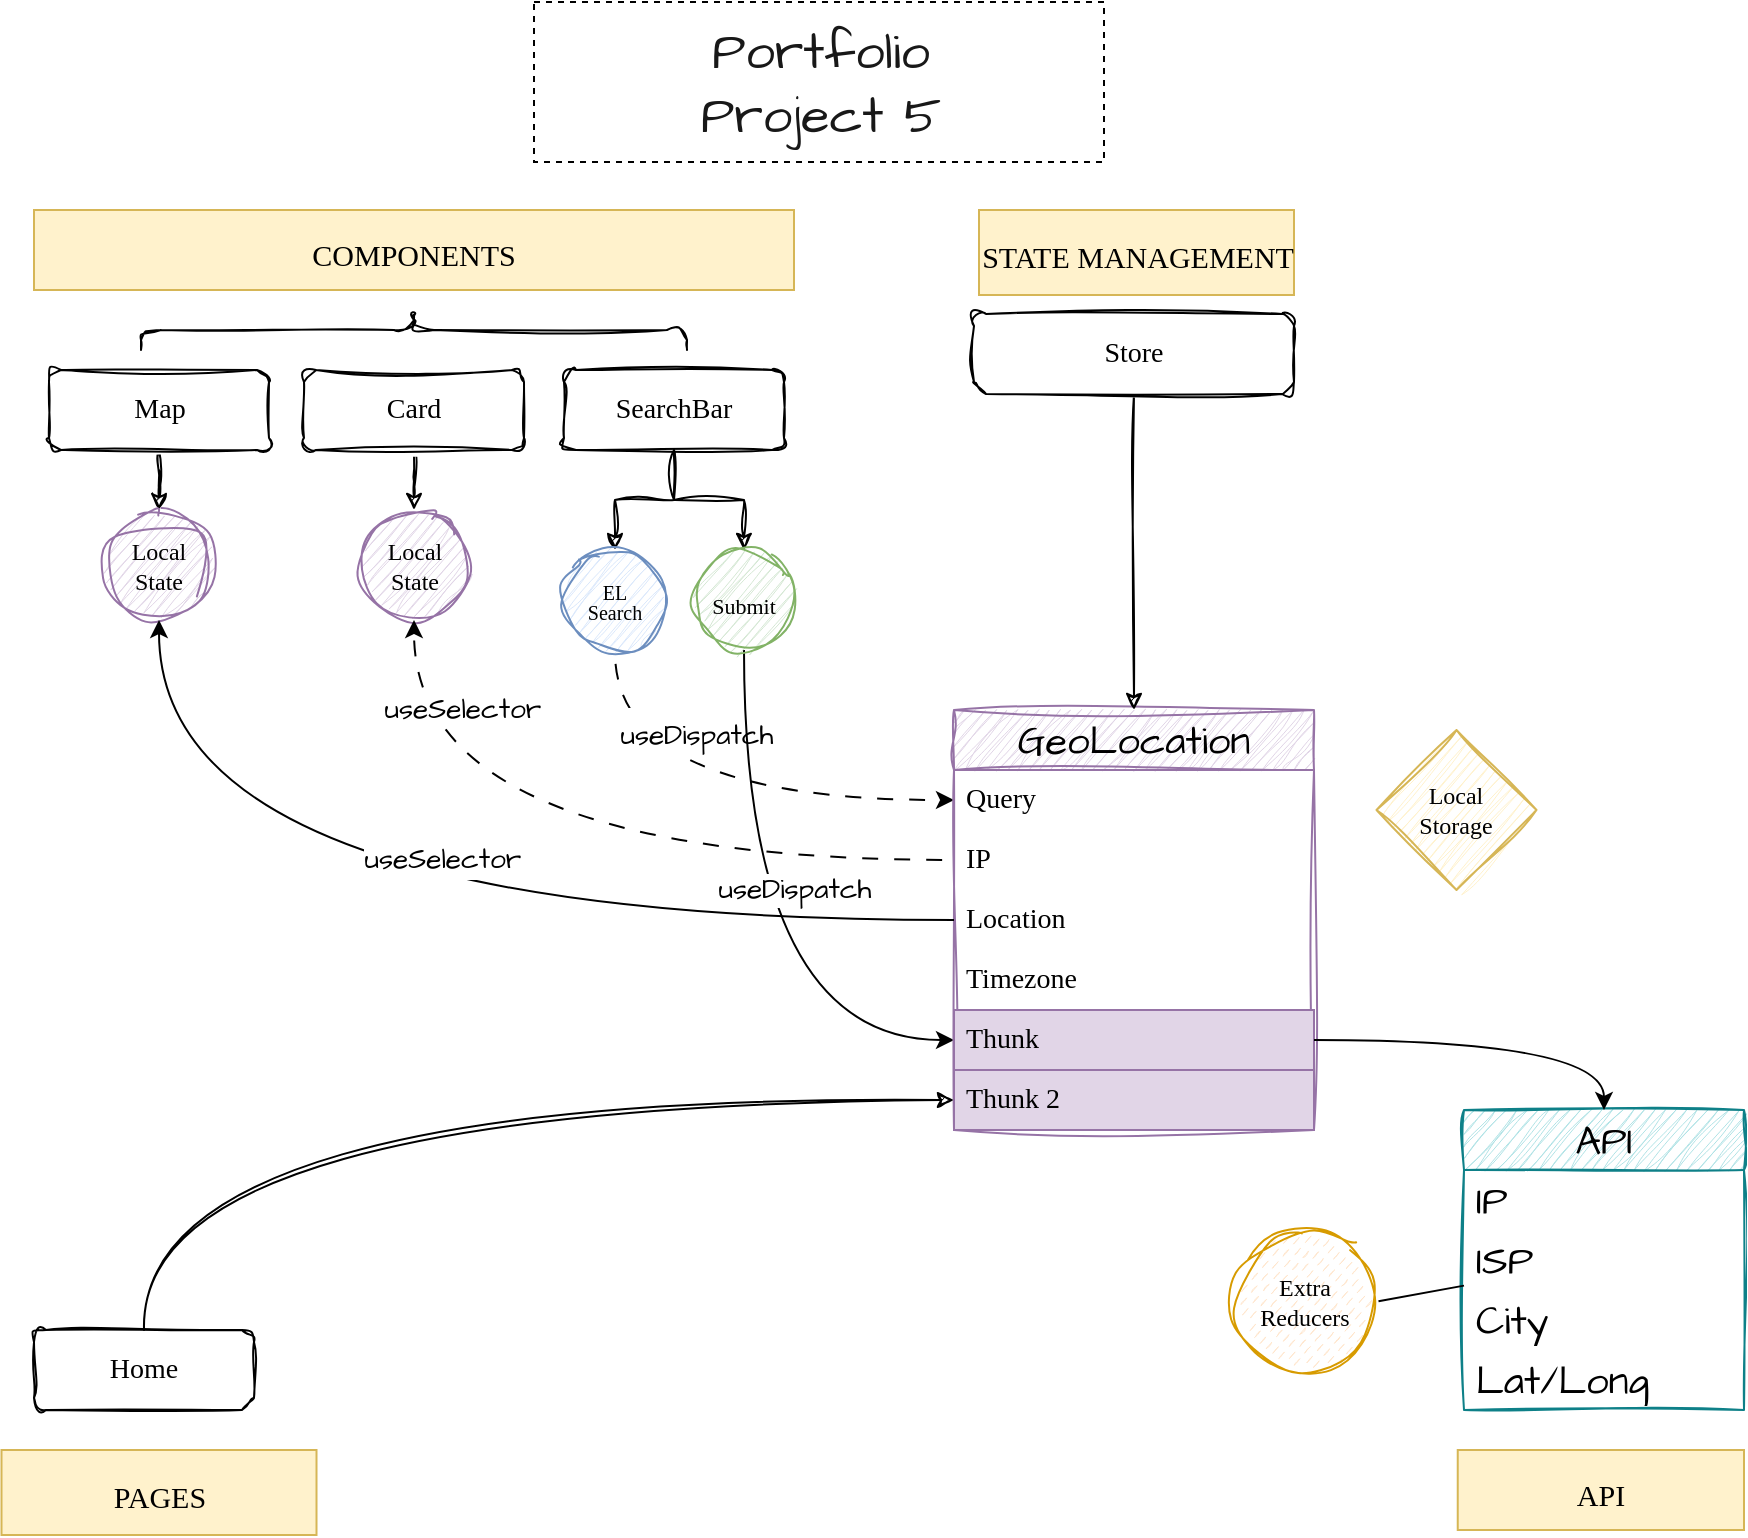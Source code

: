 <mxfile version="22.1.16" type="device" pages="2">
  <diagram id="yPxyJZ8AM_hMuL3Unpa9" name="design">
    <mxGraphModel dx="1678" dy="893" grid="1" gridSize="13" guides="1" tooltips="1" connect="1" arrows="1" fold="1" page="1" pageScale="1" pageWidth="1100" pageHeight="850" background="none" math="0" shadow="0">
      <root>
        <mxCell id="0" />
        <mxCell id="1" parent="0" />
        <mxCell id="0PAZ69WQfDIx3NiE71XX-78" style="edgeStyle=orthogonalEdgeStyle;rounded=0;sketch=1;hachureGap=4;jiggle=2;curveFitting=1;orthogonalLoop=1;jettySize=auto;html=1;entryX=0.5;entryY=0;entryDx=0;entryDy=0;fontFamily=Architects Daughter;fontSource=https%3A%2F%2Ffonts.googleapis.com%2Fcss%3Ffamily%3DArchitects%2BDaughter;fontSize=16;" edge="1" parent="1" source="0PAZ69WQfDIx3NiE71XX-35" target="0PAZ69WQfDIx3NiE71XX-52">
          <mxGeometry relative="1" as="geometry" />
        </mxCell>
        <mxCell id="0PAZ69WQfDIx3NiE71XX-79" style="edgeStyle=orthogonalEdgeStyle;rounded=0;sketch=1;hachureGap=4;jiggle=2;curveFitting=1;orthogonalLoop=1;jettySize=auto;html=1;fontFamily=Architects Daughter;fontSource=https%3A%2F%2Ffonts.googleapis.com%2Fcss%3Ffamily%3DArchitects%2BDaughter;fontSize=16;" edge="1" parent="1" source="0PAZ69WQfDIx3NiE71XX-35" target="0PAZ69WQfDIx3NiE71XX-53">
          <mxGeometry relative="1" as="geometry" />
        </mxCell>
        <mxCell id="0PAZ69WQfDIx3NiE71XX-35" value="&lt;font style=&quot;font-size: 14px;&quot;&gt;SearchBar&lt;/font&gt;" style="rounded=1;whiteSpace=wrap;html=1;sketch=1;hachureGap=4;jiggle=2;curveFitting=1;fontFamily=Lucida Console;fontSize=14;" vertex="1" parent="1">
          <mxGeometry x="470" y="210" width="110" height="40" as="geometry" />
        </mxCell>
        <mxCell id="0PAZ69WQfDIx3NiE71XX-51" value="&lt;font style=&quot;font-size: 15px;&quot;&gt;COMPONENTS&lt;/font&gt;" style="text;html=1;strokeColor=#d6b656;fillColor=#fff2cc;align=center;verticalAlign=middle;whiteSpace=wrap;overflow=hidden;fontSize=20;fontFamily=Lucida Console;" vertex="1" parent="1">
          <mxGeometry x="205" y="130" width="380" height="40" as="geometry" />
        </mxCell>
        <mxCell id="0PAZ69WQfDIx3NiE71XX-96" style="edgeStyle=orthogonalEdgeStyle;rounded=0;hachureGap=4;orthogonalLoop=1;jettySize=auto;html=1;entryX=0;entryY=0.5;entryDx=0;entryDy=0;fontFamily=Architects Daughter;fontSource=https%3A%2F%2Ffonts.googleapis.com%2Fcss%3Ffamily%3DArchitects%2BDaughter;fontSize=16;flowAnimation=1;dashed=1;dashPattern=8 8;curved=1;" edge="1" parent="1" source="0PAZ69WQfDIx3NiE71XX-52" target="0PAZ69WQfDIx3NiE71XX-88">
          <mxGeometry relative="1" as="geometry" />
        </mxCell>
        <mxCell id="7ju1Grx77kzpw6AMeoo_-1" value="&lt;font style=&quot;font-size: 14px;&quot;&gt;useDispatch&lt;/font&gt;" style="edgeLabel;html=1;align=center;verticalAlign=middle;resizable=0;points=[];fontSize=20;fontFamily=Architects Daughter;" vertex="1" connectable="0" parent="0PAZ69WQfDIx3NiE71XX-96">
          <mxGeometry x="0.21" y="17" relative="1" as="geometry">
            <mxPoint x="-33" y="-18" as="offset" />
          </mxGeometry>
        </mxCell>
        <mxCell id="0PAZ69WQfDIx3NiE71XX-52" value="&lt;p style=&quot;line-height: 90%; font-size: 10px;&quot;&gt;&lt;font face=&quot;Lucida Console&quot; style=&quot;font-size: 10px;&quot;&gt;EL&lt;br&gt;Search&lt;/font&gt;&lt;/p&gt;" style="ellipse;whiteSpace=wrap;html=1;aspect=fixed;sketch=1;hachureGap=4;jiggle=2;curveFitting=1;fontFamily=Architects Daughter;fontSource=https%3A%2F%2Ffonts.googleapis.com%2Fcss%3Ffamily%3DArchitects%2BDaughter;fontSize=20;fillColor=#dae8fc;strokeColor=#6c8ebf;" vertex="1" parent="1">
          <mxGeometry x="470" y="300" width="51" height="51" as="geometry" />
        </mxCell>
        <mxCell id="0PAZ69WQfDIx3NiE71XX-92" style="edgeStyle=orthogonalEdgeStyle;rounded=0;hachureGap=4;orthogonalLoop=1;jettySize=auto;html=1;entryX=0;entryY=0.5;entryDx=0;entryDy=0;fontFamily=Architects Daughter;fontSource=https%3A%2F%2Ffonts.googleapis.com%2Fcss%3Ffamily%3DArchitects%2BDaughter;fontSize=16;curved=1;flowAnimation=0;" edge="1" parent="1" source="0PAZ69WQfDIx3NiE71XX-53" target="0PAZ69WQfDIx3NiE71XX-86">
          <mxGeometry relative="1" as="geometry" />
        </mxCell>
        <mxCell id="zUYzzt8TD7q-zjXkYqAs-1" value="useDispatch" style="edgeLabel;html=1;align=center;verticalAlign=middle;resizable=0;points=[];fontSize=14;fontFamily=Architects Daughter;" vertex="1" connectable="0" parent="0PAZ69WQfDIx3NiE71XX-92">
          <mxGeometry x="-0.035" y="22" relative="1" as="geometry">
            <mxPoint x="3" y="-25" as="offset" />
          </mxGeometry>
        </mxCell>
        <mxCell id="0PAZ69WQfDIx3NiE71XX-53" value="&lt;font face=&quot;Lucida Console&quot; style=&quot;font-size: 11px;&quot;&gt;Submit&lt;/font&gt;" style="ellipse;whiteSpace=wrap;html=1;aspect=fixed;sketch=1;hachureGap=4;jiggle=2;curveFitting=1;fontFamily=Architects Daughter;fontSource=https%3A%2F%2Ffonts.googleapis.com%2Fcss%3Ffamily%3DArchitects%2BDaughter;fontSize=20;fillColor=#d5e8d4;strokeColor=#82b366;" vertex="1" parent="1">
          <mxGeometry x="535" y="300" width="50" height="50" as="geometry" />
        </mxCell>
        <mxCell id="0PAZ69WQfDIx3NiE71XX-54" value="&lt;font style=&quot;font-size: 15px;&quot;&gt;STATE MANAGEMENT&lt;/font&gt;" style="text;html=1;strokeColor=#d6b656;fillColor=#fff2cc;align=center;verticalAlign=middle;whiteSpace=wrap;overflow=hidden;fontSize=20;fontFamily=Lucida Console;" vertex="1" parent="1">
          <mxGeometry x="677.5" y="130" width="157.5" height="42.5" as="geometry" />
        </mxCell>
        <mxCell id="7ju1Grx77kzpw6AMeoo_-9" style="edgeStyle=orthogonalEdgeStyle;rounded=0;sketch=1;hachureGap=4;jiggle=2;curveFitting=1;orthogonalLoop=1;jettySize=auto;html=1;fontFamily=Architects Daughter;fontSource=https%3A%2F%2Ffonts.googleapis.com%2Fcss%3Ffamily%3DArchitects%2BDaughter;fontSize=16;" edge="1" parent="1" source="0PAZ69WQfDIx3NiE71XX-66" target="0PAZ69WQfDIx3NiE71XX-67">
          <mxGeometry relative="1" as="geometry" />
        </mxCell>
        <mxCell id="0PAZ69WQfDIx3NiE71XX-66" value="&lt;font style=&quot;font-size: 14px;&quot;&gt;Card&lt;/font&gt;" style="rounded=1;whiteSpace=wrap;html=1;sketch=1;hachureGap=4;jiggle=2;curveFitting=1;fontFamily=Lucida Console;fontSize=14;" vertex="1" parent="1">
          <mxGeometry x="340" y="210" width="110" height="40" as="geometry" />
        </mxCell>
        <mxCell id="0PAZ69WQfDIx3NiE71XX-67" value="&lt;p style=&quot;line-height: 120%;&quot;&gt;&lt;font style=&quot;font-size: 12px;&quot;&gt;Local&lt;br style=&quot;&quot;&gt;State&lt;br style=&quot;font-size: 12px;&quot;&gt;&lt;/font&gt;&lt;/p&gt;" style="ellipse;whiteSpace=wrap;html=1;aspect=fixed;sketch=1;hachureGap=4;jiggle=2;curveFitting=1;fontFamily=Lucida Console;fontSize=12;fillColor=#e1d5e7;strokeColor=#9673a6;" vertex="1" parent="1">
          <mxGeometry x="367.5" y="280" width="55" height="55" as="geometry" />
        </mxCell>
        <mxCell id="0PAZ69WQfDIx3NiE71XX-71" value="&lt;font style=&quot;font-size: 15px;&quot;&gt;API&lt;/font&gt;" style="text;html=1;strokeColor=#d6b656;fillColor=#fff2cc;align=center;verticalAlign=middle;whiteSpace=wrap;overflow=hidden;fontSize=20;fontFamily=Lucida Console;" vertex="1" parent="1">
          <mxGeometry x="916.87" y="750" width="143.13" height="40" as="geometry" />
        </mxCell>
        <mxCell id="0PAZ69WQfDIx3NiE71XX-85" value="GeoLocation" style="swimlane;fontStyle=0;childLayout=stackLayout;horizontal=1;startSize=30;horizontalStack=0;resizeParent=1;resizeParentMax=0;resizeLast=0;collapsible=1;marginBottom=0;whiteSpace=wrap;html=1;sketch=1;hachureGap=4;jiggle=2;curveFitting=1;fontFamily=Architects Daughter;fontSource=https%3A%2F%2Ffonts.googleapis.com%2Fcss%3Ffamily%3DArchitects%2BDaughter;fontSize=20;fillColor=#e1d5e7;strokeColor=#9673a6;" vertex="1" parent="1">
          <mxGeometry x="665" y="380" width="180" height="210" as="geometry" />
        </mxCell>
        <mxCell id="0PAZ69WQfDIx3NiE71XX-88" value="Query" style="text;strokeColor=none;fillColor=none;align=left;verticalAlign=middle;spacingLeft=4;spacingRight=4;overflow=hidden;points=[[0,0.5],[1,0.5]];portConstraint=eastwest;rotatable=0;whiteSpace=wrap;html=1;fontSize=14;fontFamily=Lucida Console;" vertex="1" parent="0PAZ69WQfDIx3NiE71XX-85">
          <mxGeometry y="30" width="180" height="30" as="geometry" />
        </mxCell>
        <mxCell id="0PAZ69WQfDIx3NiE71XX-87" value="IP" style="text;strokeColor=none;fillColor=none;align=left;verticalAlign=middle;spacingLeft=4;spacingRight=4;overflow=hidden;points=[[0,0.5],[1,0.5]];portConstraint=eastwest;rotatable=0;whiteSpace=wrap;html=1;fontSize=14;fontFamily=Lucida Console;" vertex="1" parent="0PAZ69WQfDIx3NiE71XX-85">
          <mxGeometry y="60" width="180" height="30" as="geometry" />
        </mxCell>
        <mxCell id="0PAZ69WQfDIx3NiE71XX-89" value="Location" style="text;strokeColor=none;fillColor=none;align=left;verticalAlign=middle;spacingLeft=4;spacingRight=4;overflow=hidden;points=[[0,0.5],[1,0.5]];portConstraint=eastwest;rotatable=0;whiteSpace=wrap;html=1;fontSize=14;fontFamily=Lucida Console;" vertex="1" parent="0PAZ69WQfDIx3NiE71XX-85">
          <mxGeometry y="90" width="180" height="30" as="geometry" />
        </mxCell>
        <mxCell id="jiT5_RgJSVzoQd3kIDRm-12" value="Timezone" style="text;strokeColor=none;fillColor=none;align=left;verticalAlign=middle;spacingLeft=4;spacingRight=4;overflow=hidden;points=[[0,0.5],[1,0.5]];portConstraint=eastwest;rotatable=0;whiteSpace=wrap;html=1;fontSize=14;fontFamily=Lucida Console;" vertex="1" parent="0PAZ69WQfDIx3NiE71XX-85">
          <mxGeometry y="120" width="180" height="30" as="geometry" />
        </mxCell>
        <mxCell id="0PAZ69WQfDIx3NiE71XX-86" value="Thunk" style="text;strokeColor=#9673a6;fillColor=#e1d5e7;align=left;verticalAlign=middle;spacingLeft=4;spacingRight=4;overflow=hidden;points=[[0,0.5],[1,0.5]];portConstraint=eastwest;rotatable=0;whiteSpace=wrap;html=1;fontSize=14;fontFamily=Lucida Console;" vertex="1" parent="0PAZ69WQfDIx3NiE71XX-85">
          <mxGeometry y="150" width="180" height="30" as="geometry" />
        </mxCell>
        <mxCell id="jiT5_RgJSVzoQd3kIDRm-7" value="Thunk 2" style="text;strokeColor=#9673a6;fillColor=#e1d5e7;align=left;verticalAlign=middle;spacingLeft=4;spacingRight=4;overflow=hidden;points=[[0,0.5],[1,0.5]];portConstraint=eastwest;rotatable=0;whiteSpace=wrap;html=1;fontSize=14;fontFamily=Lucida Console;" vertex="1" parent="0PAZ69WQfDIx3NiE71XX-85">
          <mxGeometry y="180" width="180" height="30" as="geometry" />
        </mxCell>
        <mxCell id="0PAZ69WQfDIx3NiE71XX-95" style="edgeStyle=orthogonalEdgeStyle;rounded=0;hachureGap=4;orthogonalLoop=1;jettySize=auto;html=1;exitX=0;exitY=0.5;exitDx=0;exitDy=0;entryX=0.5;entryY=1;entryDx=0;entryDy=0;fontFamily=Architects Daughter;fontSource=https%3A%2F%2Ffonts.googleapis.com%2Fcss%3Ffamily%3DArchitects%2BDaughter;fontSize=16;curved=1;flowAnimation=1;" edge="1" parent="1" source="0PAZ69WQfDIx3NiE71XX-87" target="0PAZ69WQfDIx3NiE71XX-67">
          <mxGeometry relative="1" as="geometry" />
        </mxCell>
        <mxCell id="0PAZ69WQfDIx3NiE71XX-107" value="useSelector" style="edgeLabel;html=1;align=center;verticalAlign=middle;resizable=0;points=[];fontSize=14;fontFamily=Architects Daughter;" vertex="1" connectable="0" parent="0PAZ69WQfDIx3NiE71XX-95">
          <mxGeometry x="0.772" y="-24" relative="1" as="geometry">
            <mxPoint as="offset" />
          </mxGeometry>
        </mxCell>
        <mxCell id="0PAZ69WQfDIx3NiE71XX-101" value="API" style="swimlane;fontStyle=0;childLayout=stackLayout;horizontal=1;startSize=30;horizontalStack=0;resizeParent=1;resizeParentMax=0;resizeLast=0;collapsible=1;marginBottom=0;whiteSpace=wrap;html=1;sketch=1;hachureGap=4;jiggle=2;curveFitting=1;fontFamily=Architects Daughter;fontSource=https%3A%2F%2Ffonts.googleapis.com%2Fcss%3Ffamily%3DArchitects%2BDaughter;fontSize=20;fillColor=#b0e3e6;strokeColor=#0e8088;" vertex="1" parent="1">
          <mxGeometry x="920" y="580" width="140" height="150" as="geometry" />
        </mxCell>
        <mxCell id="0PAZ69WQfDIx3NiE71XX-102" value="IP" style="text;strokeColor=none;fillColor=none;align=left;verticalAlign=middle;spacingLeft=4;spacingRight=4;overflow=hidden;points=[[0,0.5],[1,0.5]];portConstraint=eastwest;rotatable=0;whiteSpace=wrap;html=1;fontSize=20;fontFamily=Architects Daughter;" vertex="1" parent="0PAZ69WQfDIx3NiE71XX-101">
          <mxGeometry y="30" width="140" height="30" as="geometry" />
        </mxCell>
        <mxCell id="0PAZ69WQfDIx3NiE71XX-103" value="ISP" style="text;strokeColor=none;fillColor=none;align=left;verticalAlign=middle;spacingLeft=4;spacingRight=4;overflow=hidden;points=[[0,0.5],[1,0.5]];portConstraint=eastwest;rotatable=0;whiteSpace=wrap;html=1;fontSize=20;fontFamily=Architects Daughter;" vertex="1" parent="0PAZ69WQfDIx3NiE71XX-101">
          <mxGeometry y="60" width="140" height="30" as="geometry" />
        </mxCell>
        <mxCell id="0PAZ69WQfDIx3NiE71XX-105" value="City" style="text;strokeColor=none;fillColor=none;align=left;verticalAlign=middle;spacingLeft=4;spacingRight=4;overflow=hidden;points=[[0,0.5],[1,0.5]];portConstraint=eastwest;rotatable=0;whiteSpace=wrap;html=1;fontSize=20;fontFamily=Architects Daughter;" vertex="1" parent="0PAZ69WQfDIx3NiE71XX-101">
          <mxGeometry y="90" width="140" height="30" as="geometry" />
        </mxCell>
        <mxCell id="0PAZ69WQfDIx3NiE71XX-104" value="Lat/Long" style="text;strokeColor=none;fillColor=none;align=left;verticalAlign=middle;spacingLeft=4;spacingRight=4;overflow=hidden;points=[[0,0.5],[1,0.5]];portConstraint=eastwest;rotatable=0;whiteSpace=wrap;html=1;fontSize=20;fontFamily=Architects Daughter;" vertex="1" parent="0PAZ69WQfDIx3NiE71XX-101">
          <mxGeometry y="120" width="140" height="30" as="geometry" />
        </mxCell>
        <mxCell id="0PAZ69WQfDIx3NiE71XX-106" style="edgeStyle=orthogonalEdgeStyle;rounded=0;hachureGap=4;orthogonalLoop=1;jettySize=auto;html=1;entryX=0.5;entryY=0;entryDx=0;entryDy=0;fontFamily=Architects Daughter;fontSource=https%3A%2F%2Ffonts.googleapis.com%2Fcss%3Ffamily%3DArchitects%2BDaughter;fontSize=16;curved=1;" edge="1" parent="1" source="0PAZ69WQfDIx3NiE71XX-86" target="0PAZ69WQfDIx3NiE71XX-101">
          <mxGeometry relative="1" as="geometry" />
        </mxCell>
        <mxCell id="0PAZ69WQfDIx3NiE71XX-123" value="Portfolio&lt;br style=&quot;font-size: 26px;&quot;&gt;Project 5&lt;br style=&quot;font-size: 26px;&quot;&gt;" style="text;strokeColor=default;fillColor=default;html=1;fontSize=26;fontStyle=0;verticalAlign=middle;align=center;fontFamily=Architects Daughter;labelBorderColor=none;textOpacity=90;spacingTop=1;rounded=0;glass=0;shadow=0;imageAspect=1;absoluteArcSize=0;direction=east;dashed=1;fontSource=https%3A%2F%2Ffonts.googleapis.com%2Fcss%3Ffamily%3DArchitects%2BDaughter;" vertex="1" parent="1">
          <mxGeometry x="455" y="26" width="285" height="80" as="geometry" />
        </mxCell>
        <mxCell id="7ju1Grx77kzpw6AMeoo_-4" style="edgeStyle=orthogonalEdgeStyle;rounded=0;hachureGap=4;orthogonalLoop=1;jettySize=auto;html=1;fontFamily=Architects Daughter;fontSource=https%3A%2F%2Ffonts.googleapis.com%2Fcss%3Ffamily%3DArchitects%2BDaughter;fontSize=16;strokeColor=default;sketch=1;curveFitting=1;jiggle=2;" edge="1" parent="1" source="7ju1Grx77kzpw6AMeoo_-3" target="0PAZ69WQfDIx3NiE71XX-85">
          <mxGeometry relative="1" as="geometry" />
        </mxCell>
        <mxCell id="7ju1Grx77kzpw6AMeoo_-3" value="Store" style="rounded=1;whiteSpace=wrap;html=1;sketch=1;hachureGap=4;jiggle=2;curveFitting=1;fontFamily=Lucida Console;fontSize=14;" vertex="1" parent="1">
          <mxGeometry x="675" y="182" width="160" height="40" as="geometry" />
        </mxCell>
        <mxCell id="7ju1Grx77kzpw6AMeoo_-10" style="edgeStyle=orthogonalEdgeStyle;rounded=0;sketch=1;hachureGap=4;jiggle=2;curveFitting=1;orthogonalLoop=1;jettySize=auto;html=1;exitX=0.5;exitY=1;exitDx=0;exitDy=0;fontFamily=Architects Daughter;fontSource=https%3A%2F%2Ffonts.googleapis.com%2Fcss%3Ffamily%3DArchitects%2BDaughter;fontSize=16;" edge="1" parent="1" source="7ju1Grx77kzpw6AMeoo_-7" target="7ju1Grx77kzpw6AMeoo_-8">
          <mxGeometry relative="1" as="geometry" />
        </mxCell>
        <mxCell id="7ju1Grx77kzpw6AMeoo_-7" value="&lt;font style=&quot;font-size: 14px;&quot;&gt;Map&lt;/font&gt;" style="rounded=1;whiteSpace=wrap;html=1;sketch=1;hachureGap=4;jiggle=2;curveFitting=1;fontFamily=Lucida Console;fontSize=14;" vertex="1" parent="1">
          <mxGeometry x="212.5" y="210" width="110" height="40" as="geometry" />
        </mxCell>
        <mxCell id="7ju1Grx77kzpw6AMeoo_-8" value="&lt;p style=&quot;line-height: 120%;&quot;&gt;&lt;font style=&quot;font-size: 12px;&quot;&gt;Local&lt;br style=&quot;&quot;&gt;State&lt;br style=&quot;font-size: 12px;&quot;&gt;&lt;/font&gt;&lt;/p&gt;" style="ellipse;whiteSpace=wrap;html=1;aspect=fixed;sketch=1;hachureGap=4;jiggle=2;curveFitting=1;fontFamily=Lucida Console;fontSize=12;fillColor=#e1d5e7;strokeColor=#9673a6;" vertex="1" parent="1">
          <mxGeometry x="240" y="280" width="55" height="55" as="geometry" />
        </mxCell>
        <mxCell id="7ju1Grx77kzpw6AMeoo_-11" style="edgeStyle=orthogonalEdgeStyle;rounded=0;hachureGap=4;orthogonalLoop=1;jettySize=auto;html=1;entryX=0.5;entryY=1;entryDx=0;entryDy=0;fontFamily=Architects Daughter;fontSource=https%3A%2F%2Ffonts.googleapis.com%2Fcss%3Ffamily%3DArchitects%2BDaughter;fontSize=16;curved=1;" edge="1" parent="1" source="0PAZ69WQfDIx3NiE71XX-89" target="7ju1Grx77kzpw6AMeoo_-8">
          <mxGeometry relative="1" as="geometry" />
        </mxCell>
        <mxCell id="7ju1Grx77kzpw6AMeoo_-12" value="&lt;font style=&quot;font-size: 14px;&quot;&gt;useSelector&lt;/font&gt;" style="edgeLabel;html=1;align=center;verticalAlign=middle;resizable=0;points=[];fontSize=20;fontFamily=Architects Daughter;" vertex="1" connectable="0" parent="7ju1Grx77kzpw6AMeoo_-11">
          <mxGeometry x="-0.061" y="-33" relative="1" as="geometry">
            <mxPoint x="1" as="offset" />
          </mxGeometry>
        </mxCell>
        <mxCell id="7ju1Grx77kzpw6AMeoo_-16" value="&lt;p style=&quot;line-height: 120%;&quot;&gt;&lt;font style=&quot;font-size: 12px;&quot;&gt;Extra&lt;br&gt;Reducers&lt;/font&gt;&lt;/p&gt;" style="ellipse;whiteSpace=wrap;html=1;aspect=fixed;sketch=1;hachureGap=4;jiggle=2;curveFitting=1;fontFamily=Lucida Console;fontSize=12;fillColor=#ffe6cc;strokeColor=#d79b00;noLabel=0;allowArrows=1;snapToPoint=0;container=0;collapsible=0;disableMultiStrokeFill=0;treeMoving=0;shadow=0;perimeterSpacing=1;gradientColor=none;fillStyle=dashed;" vertex="1" parent="1">
          <mxGeometry x="805" y="640" width="71.25" height="71.25" as="geometry" />
        </mxCell>
        <mxCell id="7ju1Grx77kzpw6AMeoo_-18" style="rounded=0;hachureGap=4;orthogonalLoop=1;jettySize=auto;html=1;entryX=1;entryY=0.5;entryDx=0;entryDy=0;fontFamily=Architects Daughter;fontSource=https%3A%2F%2Ffonts.googleapis.com%2Fcss%3Ffamily%3DArchitects%2BDaughter;fontSize=16;strokeColor=default;startArrow=none;startFill=0;endArrow=none;endFill=0;" edge="1" parent="1" source="0PAZ69WQfDIx3NiE71XX-103" target="7ju1Grx77kzpw6AMeoo_-16">
          <mxGeometry relative="1" as="geometry" />
        </mxCell>
        <mxCell id="jiT5_RgJSVzoQd3kIDRm-16" style="edgeStyle=orthogonalEdgeStyle;rounded=0;sketch=1;hachureGap=4;jiggle=2;curveFitting=1;orthogonalLoop=1;jettySize=auto;html=1;entryX=0;entryY=0.5;entryDx=0;entryDy=0;fontFamily=Architects Daughter;fontSource=https%3A%2F%2Ffonts.googleapis.com%2Fcss%3Ffamily%3DArchitects%2BDaughter;fontSize=16;curved=1;" edge="1" parent="1" source="jiT5_RgJSVzoQd3kIDRm-1" target="jiT5_RgJSVzoQd3kIDRm-7">
          <mxGeometry relative="1" as="geometry" />
        </mxCell>
        <mxCell id="jiT5_RgJSVzoQd3kIDRm-1" value="&lt;font style=&quot;font-size: 14px;&quot;&gt;Home&lt;/font&gt;" style="rounded=1;whiteSpace=wrap;html=1;sketch=1;hachureGap=4;jiggle=2;curveFitting=1;fontFamily=Lucida Console;fontSize=14;" vertex="1" parent="1">
          <mxGeometry x="205" y="690" width="110" height="40" as="geometry" />
        </mxCell>
        <mxCell id="jiT5_RgJSVzoQd3kIDRm-3" value="&lt;font style=&quot;font-size: 15px;&quot;&gt;PAGES&lt;/font&gt;" style="text;html=1;strokeColor=#d6b656;fillColor=#fff2cc;align=center;verticalAlign=middle;whiteSpace=wrap;overflow=hidden;fontSize=20;fontFamily=Lucida Console;" vertex="1" parent="1">
          <mxGeometry x="188.75" y="750" width="157.5" height="42.5" as="geometry" />
        </mxCell>
        <mxCell id="jiT5_RgJSVzoQd3kIDRm-11" value="" style="shape=curlyBracket;whiteSpace=wrap;html=1;rounded=1;flipH=1;labelPosition=right;verticalLabelPosition=middle;align=left;verticalAlign=middle;sketch=1;hachureGap=4;jiggle=2;curveFitting=1;fontFamily=Architects Daughter;fontSource=https%3A%2F%2Ffonts.googleapis.com%2Fcss%3Ffamily%3DArchitects%2BDaughter;fontSize=20;rotation=-90;" vertex="1" parent="1">
          <mxGeometry x="385" y="53.5" width="20" height="273" as="geometry" />
        </mxCell>
        <mxCell id="jiT5_RgJSVzoQd3kIDRm-14" value="Local&lt;br&gt;Storage" style="rhombus;whiteSpace=wrap;html=1;fontFamily=Lucida Console;fillColor=#fff2cc;strokeColor=#d6b656;sketch=1;hachureGap=4;jiggle=2;curveFitting=1;" vertex="1" parent="1">
          <mxGeometry x="876.25" y="390" width="80" height="80" as="geometry" />
        </mxCell>
      </root>
    </mxGraphModel>
  </diagram>
  <diagram id="Z9HIsEeMo0-sL65cdbxl" name="Steps">
    <mxGraphModel dx="1426" dy="759" grid="1" gridSize="10" guides="1" tooltips="1" connect="1" arrows="1" fold="1" page="1" pageScale="1" pageWidth="850" pageHeight="1100" math="0" shadow="0">
      <root>
        <mxCell id="0" />
        <mxCell id="1" parent="0" />
        <mxCell id="a2oZkhTZi72h_vZ4XKpd-3" value="" style="edgeStyle=orthogonalEdgeStyle;rounded=0;sketch=1;hachureGap=4;jiggle=2;curveFitting=1;orthogonalLoop=1;jettySize=auto;html=1;fontFamily=Architects Daughter;fontSource=https%3A%2F%2Ffonts.googleapis.com%2Fcss%3Ffamily%3DArchitects%2BDaughter;fontSize=16;" edge="1" parent="1" source="a2oZkhTZi72h_vZ4XKpd-1" target="a2oZkhTZi72h_vZ4XKpd-2">
          <mxGeometry relative="1" as="geometry" />
        </mxCell>
        <mxCell id="a2oZkhTZi72h_vZ4XKpd-1" value="Static Interface" style="rounded=1;whiteSpace=wrap;html=1;sketch=1;hachureGap=4;jiggle=2;curveFitting=1;fontFamily=Lucida Console;fontSize=14;" vertex="1" parent="1">
          <mxGeometry x="172.5" y="90" width="110" height="40" as="geometry" />
        </mxCell>
        <mxCell id="a2oZkhTZi72h_vZ4XKpd-5" value="" style="edgeStyle=orthogonalEdgeStyle;rounded=0;sketch=1;hachureGap=4;jiggle=2;curveFitting=1;orthogonalLoop=1;jettySize=auto;html=1;fontFamily=Architects Daughter;fontSource=https%3A%2F%2Ffonts.googleapis.com%2Fcss%3Ffamily%3DArchitects%2BDaughter;fontSize=16;" edge="1" parent="1" source="a2oZkhTZi72h_vZ4XKpd-2" target="a2oZkhTZi72h_vZ4XKpd-4">
          <mxGeometry relative="1" as="geometry" />
        </mxCell>
        <mxCell id="a2oZkhTZi72h_vZ4XKpd-2" value="HTML and CSS" style="whiteSpace=wrap;html=1;fontSize=14;fontFamily=Lucida Console;rounded=1;sketch=1;hachureGap=4;jiggle=2;curveFitting=1;" vertex="1" parent="1">
          <mxGeometry x="165" y="200" width="125" height="40" as="geometry" />
        </mxCell>
        <mxCell id="a2oZkhTZi72h_vZ4XKpd-4" value="State&lt;br&gt;Management" style="whiteSpace=wrap;html=1;fontSize=14;fontFamily=Lucida Console;rounded=1;sketch=1;hachureGap=4;jiggle=2;curveFitting=1;" vertex="1" parent="1">
          <mxGeometry x="260" y="290" width="120" height="60" as="geometry" />
        </mxCell>
      </root>
    </mxGraphModel>
  </diagram>
</mxfile>

